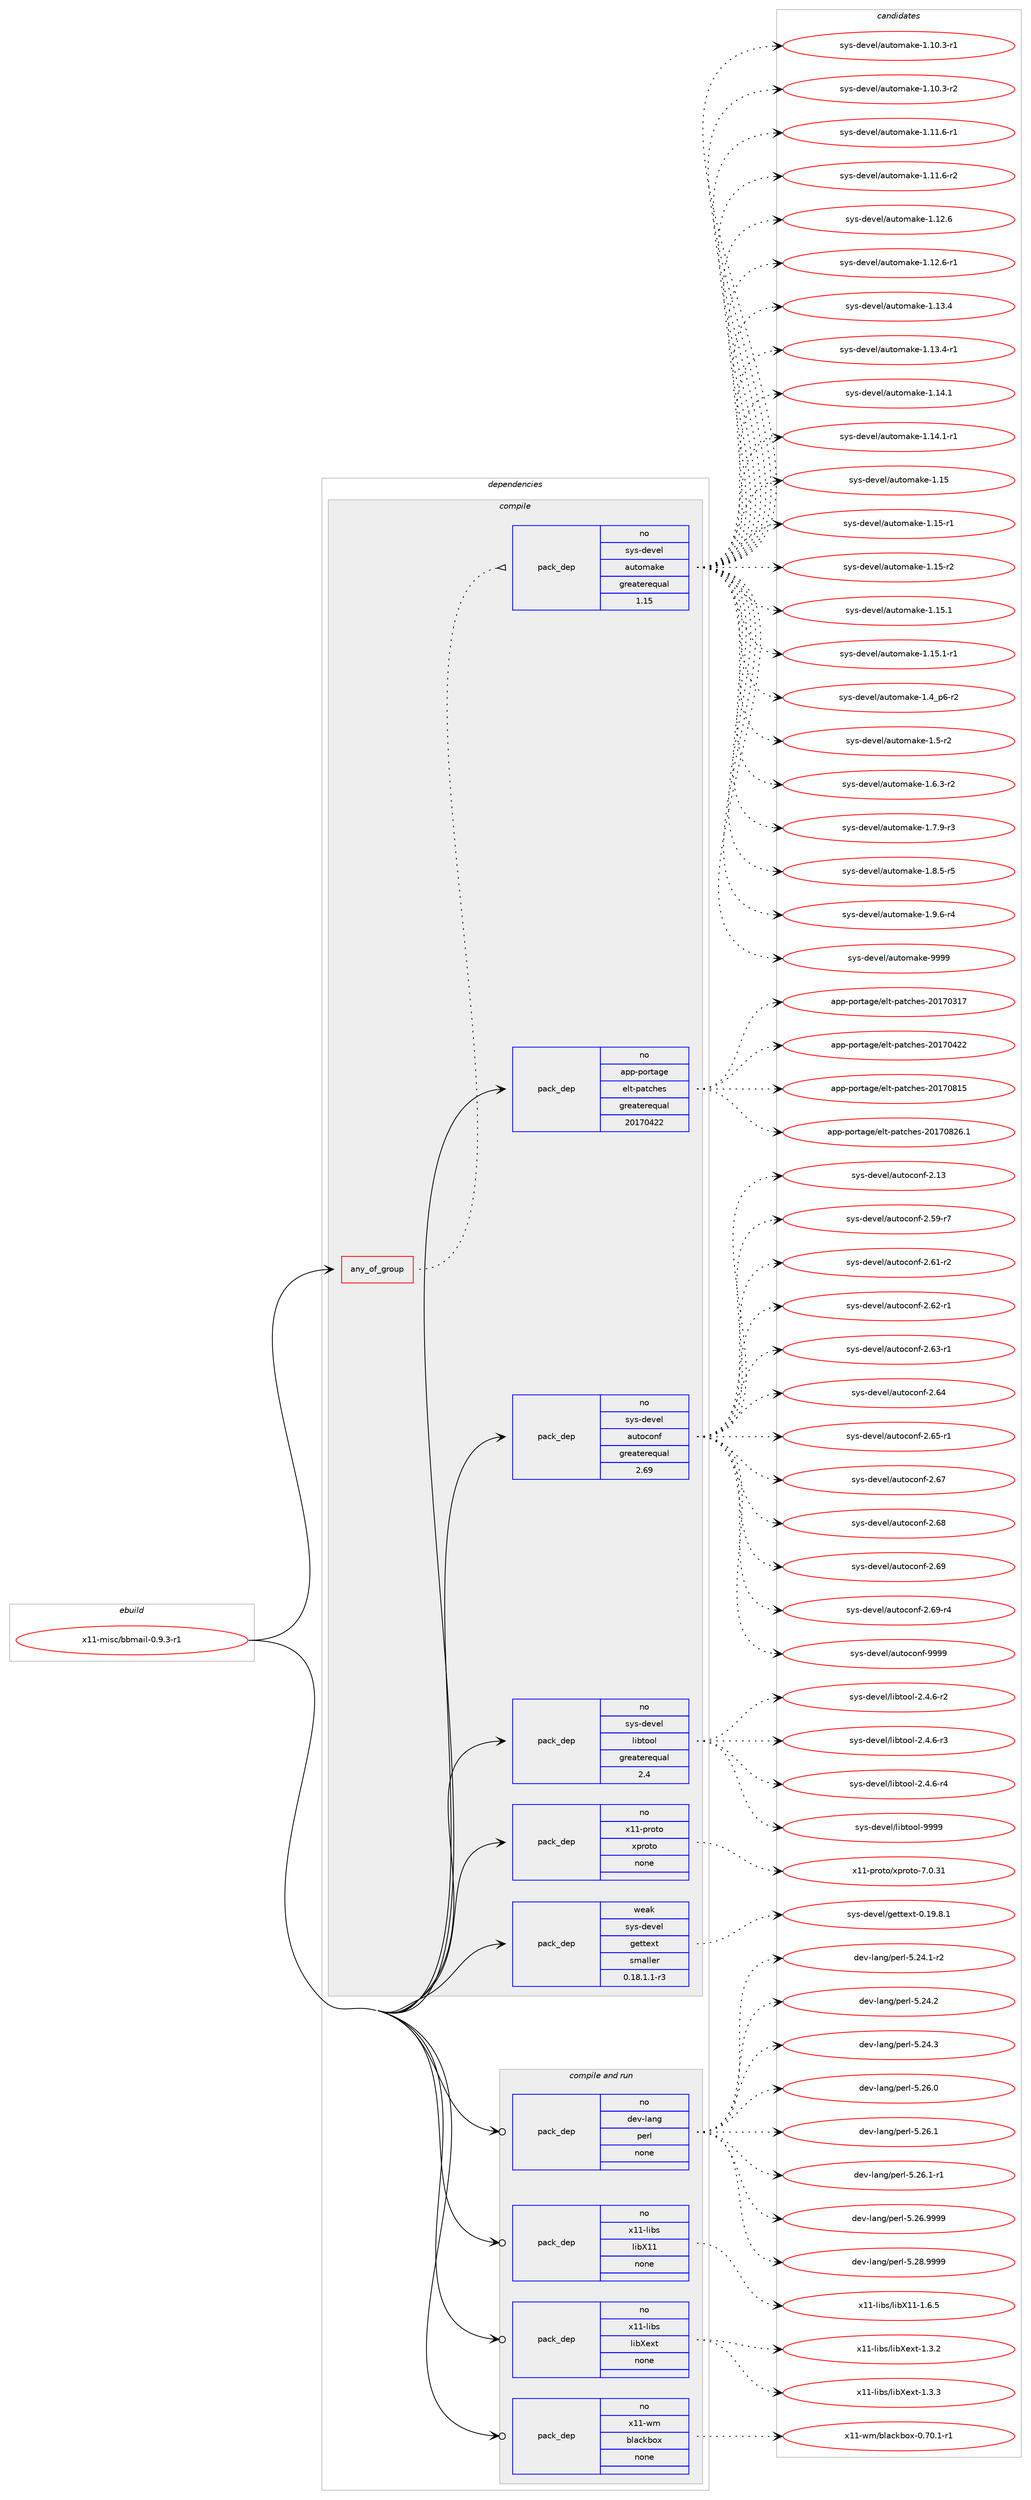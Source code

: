digraph prolog {

# *************
# Graph options
# *************

newrank=true;
concentrate=true;
compound=true;
graph [rankdir=LR,fontname=Helvetica,fontsize=10,ranksep=1.5];#, ranksep=2.5, nodesep=0.2];
edge  [arrowhead=vee];
node  [fontname=Helvetica,fontsize=10];

# **********
# The ebuild
# **********

subgraph cluster_leftcol {
color=gray;
rank=same;
label=<<i>ebuild</i>>;
id [label="x11-misc/bbmail-0.9.3-r1", color=red, width=4, href="../x11-misc/bbmail-0.9.3-r1.svg"];
}

# ****************
# The dependencies
# ****************

subgraph cluster_midcol {
color=gray;
label=<<i>dependencies</i>>;
subgraph cluster_compile {
fillcolor="#eeeeee";
style=filled;
label=<<i>compile</i>>;
subgraph any9434 {
dependency521664 [label=<<TABLE BORDER="0" CELLBORDER="1" CELLSPACING="0" CELLPADDING="4"><TR><TD CELLPADDING="10">any_of_group</TD></TR></TABLE>>, shape=none, color=red];subgraph pack388872 {
dependency521665 [label=<<TABLE BORDER="0" CELLBORDER="1" CELLSPACING="0" CELLPADDING="4" WIDTH="220"><TR><TD ROWSPAN="6" CELLPADDING="30">pack_dep</TD></TR><TR><TD WIDTH="110">no</TD></TR><TR><TD>sys-devel</TD></TR><TR><TD>automake</TD></TR><TR><TD>greaterequal</TD></TR><TR><TD>1.15</TD></TR></TABLE>>, shape=none, color=blue];
}
dependency521664:e -> dependency521665:w [weight=20,style="dotted",arrowhead="oinv"];
}
id:e -> dependency521664:w [weight=20,style="solid",arrowhead="vee"];
subgraph pack388873 {
dependency521666 [label=<<TABLE BORDER="0" CELLBORDER="1" CELLSPACING="0" CELLPADDING="4" WIDTH="220"><TR><TD ROWSPAN="6" CELLPADDING="30">pack_dep</TD></TR><TR><TD WIDTH="110">no</TD></TR><TR><TD>app-portage</TD></TR><TR><TD>elt-patches</TD></TR><TR><TD>greaterequal</TD></TR><TR><TD>20170422</TD></TR></TABLE>>, shape=none, color=blue];
}
id:e -> dependency521666:w [weight=20,style="solid",arrowhead="vee"];
subgraph pack388874 {
dependency521667 [label=<<TABLE BORDER="0" CELLBORDER="1" CELLSPACING="0" CELLPADDING="4" WIDTH="220"><TR><TD ROWSPAN="6" CELLPADDING="30">pack_dep</TD></TR><TR><TD WIDTH="110">no</TD></TR><TR><TD>sys-devel</TD></TR><TR><TD>autoconf</TD></TR><TR><TD>greaterequal</TD></TR><TR><TD>2.69</TD></TR></TABLE>>, shape=none, color=blue];
}
id:e -> dependency521667:w [weight=20,style="solid",arrowhead="vee"];
subgraph pack388875 {
dependency521668 [label=<<TABLE BORDER="0" CELLBORDER="1" CELLSPACING="0" CELLPADDING="4" WIDTH="220"><TR><TD ROWSPAN="6" CELLPADDING="30">pack_dep</TD></TR><TR><TD WIDTH="110">no</TD></TR><TR><TD>sys-devel</TD></TR><TR><TD>libtool</TD></TR><TR><TD>greaterequal</TD></TR><TR><TD>2.4</TD></TR></TABLE>>, shape=none, color=blue];
}
id:e -> dependency521668:w [weight=20,style="solid",arrowhead="vee"];
subgraph pack388876 {
dependency521669 [label=<<TABLE BORDER="0" CELLBORDER="1" CELLSPACING="0" CELLPADDING="4" WIDTH="220"><TR><TD ROWSPAN="6" CELLPADDING="30">pack_dep</TD></TR><TR><TD WIDTH="110">no</TD></TR><TR><TD>x11-proto</TD></TR><TR><TD>xproto</TD></TR><TR><TD>none</TD></TR><TR><TD></TD></TR></TABLE>>, shape=none, color=blue];
}
id:e -> dependency521669:w [weight=20,style="solid",arrowhead="vee"];
subgraph pack388877 {
dependency521670 [label=<<TABLE BORDER="0" CELLBORDER="1" CELLSPACING="0" CELLPADDING="4" WIDTH="220"><TR><TD ROWSPAN="6" CELLPADDING="30">pack_dep</TD></TR><TR><TD WIDTH="110">weak</TD></TR><TR><TD>sys-devel</TD></TR><TR><TD>gettext</TD></TR><TR><TD>smaller</TD></TR><TR><TD>0.18.1.1-r3</TD></TR></TABLE>>, shape=none, color=blue];
}
id:e -> dependency521670:w [weight=20,style="solid",arrowhead="vee"];
}
subgraph cluster_compileandrun {
fillcolor="#eeeeee";
style=filled;
label=<<i>compile and run</i>>;
subgraph pack388878 {
dependency521671 [label=<<TABLE BORDER="0" CELLBORDER="1" CELLSPACING="0" CELLPADDING="4" WIDTH="220"><TR><TD ROWSPAN="6" CELLPADDING="30">pack_dep</TD></TR><TR><TD WIDTH="110">no</TD></TR><TR><TD>dev-lang</TD></TR><TR><TD>perl</TD></TR><TR><TD>none</TD></TR><TR><TD></TD></TR></TABLE>>, shape=none, color=blue];
}
id:e -> dependency521671:w [weight=20,style="solid",arrowhead="odotvee"];
subgraph pack388879 {
dependency521672 [label=<<TABLE BORDER="0" CELLBORDER="1" CELLSPACING="0" CELLPADDING="4" WIDTH="220"><TR><TD ROWSPAN="6" CELLPADDING="30">pack_dep</TD></TR><TR><TD WIDTH="110">no</TD></TR><TR><TD>x11-libs</TD></TR><TR><TD>libX11</TD></TR><TR><TD>none</TD></TR><TR><TD></TD></TR></TABLE>>, shape=none, color=blue];
}
id:e -> dependency521672:w [weight=20,style="solid",arrowhead="odotvee"];
subgraph pack388880 {
dependency521673 [label=<<TABLE BORDER="0" CELLBORDER="1" CELLSPACING="0" CELLPADDING="4" WIDTH="220"><TR><TD ROWSPAN="6" CELLPADDING="30">pack_dep</TD></TR><TR><TD WIDTH="110">no</TD></TR><TR><TD>x11-libs</TD></TR><TR><TD>libXext</TD></TR><TR><TD>none</TD></TR><TR><TD></TD></TR></TABLE>>, shape=none, color=blue];
}
id:e -> dependency521673:w [weight=20,style="solid",arrowhead="odotvee"];
subgraph pack388881 {
dependency521674 [label=<<TABLE BORDER="0" CELLBORDER="1" CELLSPACING="0" CELLPADDING="4" WIDTH="220"><TR><TD ROWSPAN="6" CELLPADDING="30">pack_dep</TD></TR><TR><TD WIDTH="110">no</TD></TR><TR><TD>x11-wm</TD></TR><TR><TD>blackbox</TD></TR><TR><TD>none</TD></TR><TR><TD></TD></TR></TABLE>>, shape=none, color=blue];
}
id:e -> dependency521674:w [weight=20,style="solid",arrowhead="odotvee"];
}
subgraph cluster_run {
fillcolor="#eeeeee";
style=filled;
label=<<i>run</i>>;
}
}

# **************
# The candidates
# **************

subgraph cluster_choices {
rank=same;
color=gray;
label=<<i>candidates</i>>;

subgraph choice388872 {
color=black;
nodesep=1;
choice11512111545100101118101108479711711611110997107101454946494846514511449 [label="sys-devel/automake-1.10.3-r1", color=red, width=4,href="../sys-devel/automake-1.10.3-r1.svg"];
choice11512111545100101118101108479711711611110997107101454946494846514511450 [label="sys-devel/automake-1.10.3-r2", color=red, width=4,href="../sys-devel/automake-1.10.3-r2.svg"];
choice11512111545100101118101108479711711611110997107101454946494946544511449 [label="sys-devel/automake-1.11.6-r1", color=red, width=4,href="../sys-devel/automake-1.11.6-r1.svg"];
choice11512111545100101118101108479711711611110997107101454946494946544511450 [label="sys-devel/automake-1.11.6-r2", color=red, width=4,href="../sys-devel/automake-1.11.6-r2.svg"];
choice1151211154510010111810110847971171161111099710710145494649504654 [label="sys-devel/automake-1.12.6", color=red, width=4,href="../sys-devel/automake-1.12.6.svg"];
choice11512111545100101118101108479711711611110997107101454946495046544511449 [label="sys-devel/automake-1.12.6-r1", color=red, width=4,href="../sys-devel/automake-1.12.6-r1.svg"];
choice1151211154510010111810110847971171161111099710710145494649514652 [label="sys-devel/automake-1.13.4", color=red, width=4,href="../sys-devel/automake-1.13.4.svg"];
choice11512111545100101118101108479711711611110997107101454946495146524511449 [label="sys-devel/automake-1.13.4-r1", color=red, width=4,href="../sys-devel/automake-1.13.4-r1.svg"];
choice1151211154510010111810110847971171161111099710710145494649524649 [label="sys-devel/automake-1.14.1", color=red, width=4,href="../sys-devel/automake-1.14.1.svg"];
choice11512111545100101118101108479711711611110997107101454946495246494511449 [label="sys-devel/automake-1.14.1-r1", color=red, width=4,href="../sys-devel/automake-1.14.1-r1.svg"];
choice115121115451001011181011084797117116111109971071014549464953 [label="sys-devel/automake-1.15", color=red, width=4,href="../sys-devel/automake-1.15.svg"];
choice1151211154510010111810110847971171161111099710710145494649534511449 [label="sys-devel/automake-1.15-r1", color=red, width=4,href="../sys-devel/automake-1.15-r1.svg"];
choice1151211154510010111810110847971171161111099710710145494649534511450 [label="sys-devel/automake-1.15-r2", color=red, width=4,href="../sys-devel/automake-1.15-r2.svg"];
choice1151211154510010111810110847971171161111099710710145494649534649 [label="sys-devel/automake-1.15.1", color=red, width=4,href="../sys-devel/automake-1.15.1.svg"];
choice11512111545100101118101108479711711611110997107101454946495346494511449 [label="sys-devel/automake-1.15.1-r1", color=red, width=4,href="../sys-devel/automake-1.15.1-r1.svg"];
choice115121115451001011181011084797117116111109971071014549465295112544511450 [label="sys-devel/automake-1.4_p6-r2", color=red, width=4,href="../sys-devel/automake-1.4_p6-r2.svg"];
choice11512111545100101118101108479711711611110997107101454946534511450 [label="sys-devel/automake-1.5-r2", color=red, width=4,href="../sys-devel/automake-1.5-r2.svg"];
choice115121115451001011181011084797117116111109971071014549465446514511450 [label="sys-devel/automake-1.6.3-r2", color=red, width=4,href="../sys-devel/automake-1.6.3-r2.svg"];
choice115121115451001011181011084797117116111109971071014549465546574511451 [label="sys-devel/automake-1.7.9-r3", color=red, width=4,href="../sys-devel/automake-1.7.9-r3.svg"];
choice115121115451001011181011084797117116111109971071014549465646534511453 [label="sys-devel/automake-1.8.5-r5", color=red, width=4,href="../sys-devel/automake-1.8.5-r5.svg"];
choice115121115451001011181011084797117116111109971071014549465746544511452 [label="sys-devel/automake-1.9.6-r4", color=red, width=4,href="../sys-devel/automake-1.9.6-r4.svg"];
choice115121115451001011181011084797117116111109971071014557575757 [label="sys-devel/automake-9999", color=red, width=4,href="../sys-devel/automake-9999.svg"];
dependency521665:e -> choice11512111545100101118101108479711711611110997107101454946494846514511449:w [style=dotted,weight="100"];
dependency521665:e -> choice11512111545100101118101108479711711611110997107101454946494846514511450:w [style=dotted,weight="100"];
dependency521665:e -> choice11512111545100101118101108479711711611110997107101454946494946544511449:w [style=dotted,weight="100"];
dependency521665:e -> choice11512111545100101118101108479711711611110997107101454946494946544511450:w [style=dotted,weight="100"];
dependency521665:e -> choice1151211154510010111810110847971171161111099710710145494649504654:w [style=dotted,weight="100"];
dependency521665:e -> choice11512111545100101118101108479711711611110997107101454946495046544511449:w [style=dotted,weight="100"];
dependency521665:e -> choice1151211154510010111810110847971171161111099710710145494649514652:w [style=dotted,weight="100"];
dependency521665:e -> choice11512111545100101118101108479711711611110997107101454946495146524511449:w [style=dotted,weight="100"];
dependency521665:e -> choice1151211154510010111810110847971171161111099710710145494649524649:w [style=dotted,weight="100"];
dependency521665:e -> choice11512111545100101118101108479711711611110997107101454946495246494511449:w [style=dotted,weight="100"];
dependency521665:e -> choice115121115451001011181011084797117116111109971071014549464953:w [style=dotted,weight="100"];
dependency521665:e -> choice1151211154510010111810110847971171161111099710710145494649534511449:w [style=dotted,weight="100"];
dependency521665:e -> choice1151211154510010111810110847971171161111099710710145494649534511450:w [style=dotted,weight="100"];
dependency521665:e -> choice1151211154510010111810110847971171161111099710710145494649534649:w [style=dotted,weight="100"];
dependency521665:e -> choice11512111545100101118101108479711711611110997107101454946495346494511449:w [style=dotted,weight="100"];
dependency521665:e -> choice115121115451001011181011084797117116111109971071014549465295112544511450:w [style=dotted,weight="100"];
dependency521665:e -> choice11512111545100101118101108479711711611110997107101454946534511450:w [style=dotted,weight="100"];
dependency521665:e -> choice115121115451001011181011084797117116111109971071014549465446514511450:w [style=dotted,weight="100"];
dependency521665:e -> choice115121115451001011181011084797117116111109971071014549465546574511451:w [style=dotted,weight="100"];
dependency521665:e -> choice115121115451001011181011084797117116111109971071014549465646534511453:w [style=dotted,weight="100"];
dependency521665:e -> choice115121115451001011181011084797117116111109971071014549465746544511452:w [style=dotted,weight="100"];
dependency521665:e -> choice115121115451001011181011084797117116111109971071014557575757:w [style=dotted,weight="100"];
}
subgraph choice388873 {
color=black;
nodesep=1;
choice97112112451121111141169710310147101108116451129711699104101115455048495548514955 [label="app-portage/elt-patches-20170317", color=red, width=4,href="../app-portage/elt-patches-20170317.svg"];
choice97112112451121111141169710310147101108116451129711699104101115455048495548525050 [label="app-portage/elt-patches-20170422", color=red, width=4,href="../app-portage/elt-patches-20170422.svg"];
choice97112112451121111141169710310147101108116451129711699104101115455048495548564953 [label="app-portage/elt-patches-20170815", color=red, width=4,href="../app-portage/elt-patches-20170815.svg"];
choice971121124511211111411697103101471011081164511297116991041011154550484955485650544649 [label="app-portage/elt-patches-20170826.1", color=red, width=4,href="../app-portage/elt-patches-20170826.1.svg"];
dependency521666:e -> choice97112112451121111141169710310147101108116451129711699104101115455048495548514955:w [style=dotted,weight="100"];
dependency521666:e -> choice97112112451121111141169710310147101108116451129711699104101115455048495548525050:w [style=dotted,weight="100"];
dependency521666:e -> choice97112112451121111141169710310147101108116451129711699104101115455048495548564953:w [style=dotted,weight="100"];
dependency521666:e -> choice971121124511211111411697103101471011081164511297116991041011154550484955485650544649:w [style=dotted,weight="100"];
}
subgraph choice388874 {
color=black;
nodesep=1;
choice115121115451001011181011084797117116111991111101024550464951 [label="sys-devel/autoconf-2.13", color=red, width=4,href="../sys-devel/autoconf-2.13.svg"];
choice1151211154510010111810110847971171161119911111010245504653574511455 [label="sys-devel/autoconf-2.59-r7", color=red, width=4,href="../sys-devel/autoconf-2.59-r7.svg"];
choice1151211154510010111810110847971171161119911111010245504654494511450 [label="sys-devel/autoconf-2.61-r2", color=red, width=4,href="../sys-devel/autoconf-2.61-r2.svg"];
choice1151211154510010111810110847971171161119911111010245504654504511449 [label="sys-devel/autoconf-2.62-r1", color=red, width=4,href="../sys-devel/autoconf-2.62-r1.svg"];
choice1151211154510010111810110847971171161119911111010245504654514511449 [label="sys-devel/autoconf-2.63-r1", color=red, width=4,href="../sys-devel/autoconf-2.63-r1.svg"];
choice115121115451001011181011084797117116111991111101024550465452 [label="sys-devel/autoconf-2.64", color=red, width=4,href="../sys-devel/autoconf-2.64.svg"];
choice1151211154510010111810110847971171161119911111010245504654534511449 [label="sys-devel/autoconf-2.65-r1", color=red, width=4,href="../sys-devel/autoconf-2.65-r1.svg"];
choice115121115451001011181011084797117116111991111101024550465455 [label="sys-devel/autoconf-2.67", color=red, width=4,href="../sys-devel/autoconf-2.67.svg"];
choice115121115451001011181011084797117116111991111101024550465456 [label="sys-devel/autoconf-2.68", color=red, width=4,href="../sys-devel/autoconf-2.68.svg"];
choice115121115451001011181011084797117116111991111101024550465457 [label="sys-devel/autoconf-2.69", color=red, width=4,href="../sys-devel/autoconf-2.69.svg"];
choice1151211154510010111810110847971171161119911111010245504654574511452 [label="sys-devel/autoconf-2.69-r4", color=red, width=4,href="../sys-devel/autoconf-2.69-r4.svg"];
choice115121115451001011181011084797117116111991111101024557575757 [label="sys-devel/autoconf-9999", color=red, width=4,href="../sys-devel/autoconf-9999.svg"];
dependency521667:e -> choice115121115451001011181011084797117116111991111101024550464951:w [style=dotted,weight="100"];
dependency521667:e -> choice1151211154510010111810110847971171161119911111010245504653574511455:w [style=dotted,weight="100"];
dependency521667:e -> choice1151211154510010111810110847971171161119911111010245504654494511450:w [style=dotted,weight="100"];
dependency521667:e -> choice1151211154510010111810110847971171161119911111010245504654504511449:w [style=dotted,weight="100"];
dependency521667:e -> choice1151211154510010111810110847971171161119911111010245504654514511449:w [style=dotted,weight="100"];
dependency521667:e -> choice115121115451001011181011084797117116111991111101024550465452:w [style=dotted,weight="100"];
dependency521667:e -> choice1151211154510010111810110847971171161119911111010245504654534511449:w [style=dotted,weight="100"];
dependency521667:e -> choice115121115451001011181011084797117116111991111101024550465455:w [style=dotted,weight="100"];
dependency521667:e -> choice115121115451001011181011084797117116111991111101024550465456:w [style=dotted,weight="100"];
dependency521667:e -> choice115121115451001011181011084797117116111991111101024550465457:w [style=dotted,weight="100"];
dependency521667:e -> choice1151211154510010111810110847971171161119911111010245504654574511452:w [style=dotted,weight="100"];
dependency521667:e -> choice115121115451001011181011084797117116111991111101024557575757:w [style=dotted,weight="100"];
}
subgraph choice388875 {
color=black;
nodesep=1;
choice1151211154510010111810110847108105981161111111084550465246544511450 [label="sys-devel/libtool-2.4.6-r2", color=red, width=4,href="../sys-devel/libtool-2.4.6-r2.svg"];
choice1151211154510010111810110847108105981161111111084550465246544511451 [label="sys-devel/libtool-2.4.6-r3", color=red, width=4,href="../sys-devel/libtool-2.4.6-r3.svg"];
choice1151211154510010111810110847108105981161111111084550465246544511452 [label="sys-devel/libtool-2.4.6-r4", color=red, width=4,href="../sys-devel/libtool-2.4.6-r4.svg"];
choice1151211154510010111810110847108105981161111111084557575757 [label="sys-devel/libtool-9999", color=red, width=4,href="../sys-devel/libtool-9999.svg"];
dependency521668:e -> choice1151211154510010111810110847108105981161111111084550465246544511450:w [style=dotted,weight="100"];
dependency521668:e -> choice1151211154510010111810110847108105981161111111084550465246544511451:w [style=dotted,weight="100"];
dependency521668:e -> choice1151211154510010111810110847108105981161111111084550465246544511452:w [style=dotted,weight="100"];
dependency521668:e -> choice1151211154510010111810110847108105981161111111084557575757:w [style=dotted,weight="100"];
}
subgraph choice388876 {
color=black;
nodesep=1;
choice1204949451121141111161114712011211411111611145554648465149 [label="x11-proto/xproto-7.0.31", color=red, width=4,href="../x11-proto/xproto-7.0.31.svg"];
dependency521669:e -> choice1204949451121141111161114712011211411111611145554648465149:w [style=dotted,weight="100"];
}
subgraph choice388877 {
color=black;
nodesep=1;
choice1151211154510010111810110847103101116116101120116454846495746564649 [label="sys-devel/gettext-0.19.8.1", color=red, width=4,href="../sys-devel/gettext-0.19.8.1.svg"];
dependency521670:e -> choice1151211154510010111810110847103101116116101120116454846495746564649:w [style=dotted,weight="100"];
}
subgraph choice388878 {
color=black;
nodesep=1;
choice100101118451089711010347112101114108455346505246494511450 [label="dev-lang/perl-5.24.1-r2", color=red, width=4,href="../dev-lang/perl-5.24.1-r2.svg"];
choice10010111845108971101034711210111410845534650524650 [label="dev-lang/perl-5.24.2", color=red, width=4,href="../dev-lang/perl-5.24.2.svg"];
choice10010111845108971101034711210111410845534650524651 [label="dev-lang/perl-5.24.3", color=red, width=4,href="../dev-lang/perl-5.24.3.svg"];
choice10010111845108971101034711210111410845534650544648 [label="dev-lang/perl-5.26.0", color=red, width=4,href="../dev-lang/perl-5.26.0.svg"];
choice10010111845108971101034711210111410845534650544649 [label="dev-lang/perl-5.26.1", color=red, width=4,href="../dev-lang/perl-5.26.1.svg"];
choice100101118451089711010347112101114108455346505446494511449 [label="dev-lang/perl-5.26.1-r1", color=red, width=4,href="../dev-lang/perl-5.26.1-r1.svg"];
choice10010111845108971101034711210111410845534650544657575757 [label="dev-lang/perl-5.26.9999", color=red, width=4,href="../dev-lang/perl-5.26.9999.svg"];
choice10010111845108971101034711210111410845534650564657575757 [label="dev-lang/perl-5.28.9999", color=red, width=4,href="../dev-lang/perl-5.28.9999.svg"];
dependency521671:e -> choice100101118451089711010347112101114108455346505246494511450:w [style=dotted,weight="100"];
dependency521671:e -> choice10010111845108971101034711210111410845534650524650:w [style=dotted,weight="100"];
dependency521671:e -> choice10010111845108971101034711210111410845534650524651:w [style=dotted,weight="100"];
dependency521671:e -> choice10010111845108971101034711210111410845534650544648:w [style=dotted,weight="100"];
dependency521671:e -> choice10010111845108971101034711210111410845534650544649:w [style=dotted,weight="100"];
dependency521671:e -> choice100101118451089711010347112101114108455346505446494511449:w [style=dotted,weight="100"];
dependency521671:e -> choice10010111845108971101034711210111410845534650544657575757:w [style=dotted,weight="100"];
dependency521671:e -> choice10010111845108971101034711210111410845534650564657575757:w [style=dotted,weight="100"];
}
subgraph choice388879 {
color=black;
nodesep=1;
choice120494945108105981154710810598884949454946544653 [label="x11-libs/libX11-1.6.5", color=red, width=4,href="../x11-libs/libX11-1.6.5.svg"];
dependency521672:e -> choice120494945108105981154710810598884949454946544653:w [style=dotted,weight="100"];
}
subgraph choice388880 {
color=black;
nodesep=1;
choice12049494510810598115471081059888101120116454946514650 [label="x11-libs/libXext-1.3.2", color=red, width=4,href="../x11-libs/libXext-1.3.2.svg"];
choice12049494510810598115471081059888101120116454946514651 [label="x11-libs/libXext-1.3.3", color=red, width=4,href="../x11-libs/libXext-1.3.3.svg"];
dependency521673:e -> choice12049494510810598115471081059888101120116454946514650:w [style=dotted,weight="100"];
dependency521673:e -> choice12049494510810598115471081059888101120116454946514651:w [style=dotted,weight="100"];
}
subgraph choice388881 {
color=black;
nodesep=1;
choice1204949451191094798108979910798111120454846554846494511449 [label="x11-wm/blackbox-0.70.1-r1", color=red, width=4,href="../x11-wm/blackbox-0.70.1-r1.svg"];
dependency521674:e -> choice1204949451191094798108979910798111120454846554846494511449:w [style=dotted,weight="100"];
}
}

}
